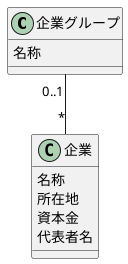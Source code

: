 @startuml

class 企業グループ {
  名称
}

class 企業 {
  名称
  所在地
  資本金
  代表者名
}

企業グループ "0..1"--"*" 企業

@enduml

